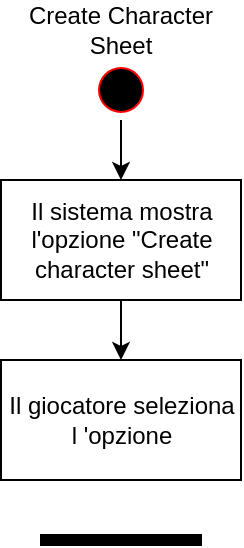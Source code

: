 <mxfile version="24.8.3">
  <diagram name="Page-1" id="e7e014a7-5840-1c2e-5031-d8a46d1fe8dd">
    <mxGraphModel dx="441" dy="273" grid="1" gridSize="10" guides="1" tooltips="1" connect="1" arrows="1" fold="1" page="1" pageScale="1" pageWidth="1169" pageHeight="826" background="none" math="0" shadow="0">
      <root>
        <mxCell id="0" />
        <mxCell id="1" parent="0" />
        <mxCell id="2a2GFfot7UsGSGKsftgH-44" value="" style="ellipse;shape=startState;fillColor=#000000;strokeColor=#ff0000;" vertex="1" parent="1">
          <mxGeometry x="527.5" y="50" width="30" height="30" as="geometry" />
        </mxCell>
        <mxCell id="2a2GFfot7UsGSGKsftgH-45" value="Create Character Sheet" style="text;html=1;align=center;verticalAlign=middle;whiteSpace=wrap;rounded=0;" vertex="1" parent="1">
          <mxGeometry x="490" y="20" width="105" height="30" as="geometry" />
        </mxCell>
        <mxCell id="2a2GFfot7UsGSGKsftgH-46" value="" style="endArrow=classic;html=1;rounded=0;exitX=0.5;exitY=1;exitDx=0;exitDy=0;entryX=0.5;entryY=0;entryDx=0;entryDy=0;" edge="1" parent="1" source="2a2GFfot7UsGSGKsftgH-44" target="2a2GFfot7UsGSGKsftgH-47">
          <mxGeometry width="50" height="50" relative="1" as="geometry">
            <mxPoint x="595" y="90" as="sourcePoint" />
            <mxPoint x="543" y="100" as="targetPoint" />
          </mxGeometry>
        </mxCell>
        <mxCell id="2a2GFfot7UsGSGKsftgH-47" value="Il sistema mostra l&#39;opzione &quot;Create character sheet&quot;" style="rounded=0;whiteSpace=wrap;html=1;fillColor=none;" vertex="1" parent="1">
          <mxGeometry x="482.5" y="110" width="120" height="60" as="geometry" />
        </mxCell>
        <mxCell id="2a2GFfot7UsGSGKsftgH-48" value="" style="endArrow=classic;html=1;rounded=0;exitX=0.5;exitY=1;exitDx=0;exitDy=0;entryX=0.5;entryY=0;entryDx=0;entryDy=0;" edge="1" parent="1" source="2a2GFfot7UsGSGKsftgH-47" target="2a2GFfot7UsGSGKsftgH-49">
          <mxGeometry width="50" height="50" relative="1" as="geometry">
            <mxPoint x="553" y="90" as="sourcePoint" />
            <mxPoint x="540" y="200" as="targetPoint" />
            <Array as="points" />
          </mxGeometry>
        </mxCell>
        <mxCell id="2a2GFfot7UsGSGKsftgH-49" value="Il giocatore seleziona l &#39;opzione" style="rounded=0;whiteSpace=wrap;html=1;fillColor=none;" vertex="1" parent="1">
          <mxGeometry x="482.5" y="200" width="120" height="60" as="geometry" />
        </mxCell>
        <mxCell id="2a2GFfot7UsGSGKsftgH-51" value="" style="html=1;points=[];perimeter=orthogonalPerimeter;fillColor=strokeColor;rotation=90;" vertex="1" parent="1">
          <mxGeometry x="540" y="250" width="5" height="80" as="geometry" />
        </mxCell>
      </root>
    </mxGraphModel>
  </diagram>
</mxfile>
